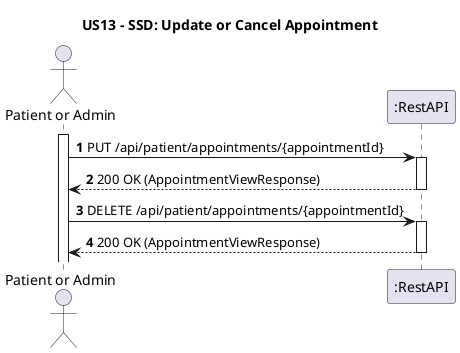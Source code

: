 @startuml
title US13 - SSD: Update or Cancel Appointment
autoactivate on
autonumber

actor "Patient or Admin" as User
participant ":RestAPI" as System

activate User

User -> System: PUT /api/patient/appointments/{appointmentId}
System --> User: 200 OK (AppointmentViewResponse)

User -> System: DELETE /api/patient/appointments/{appointmentId}
System --> User: 200 OK (AppointmentViewResponse)

@enduml
